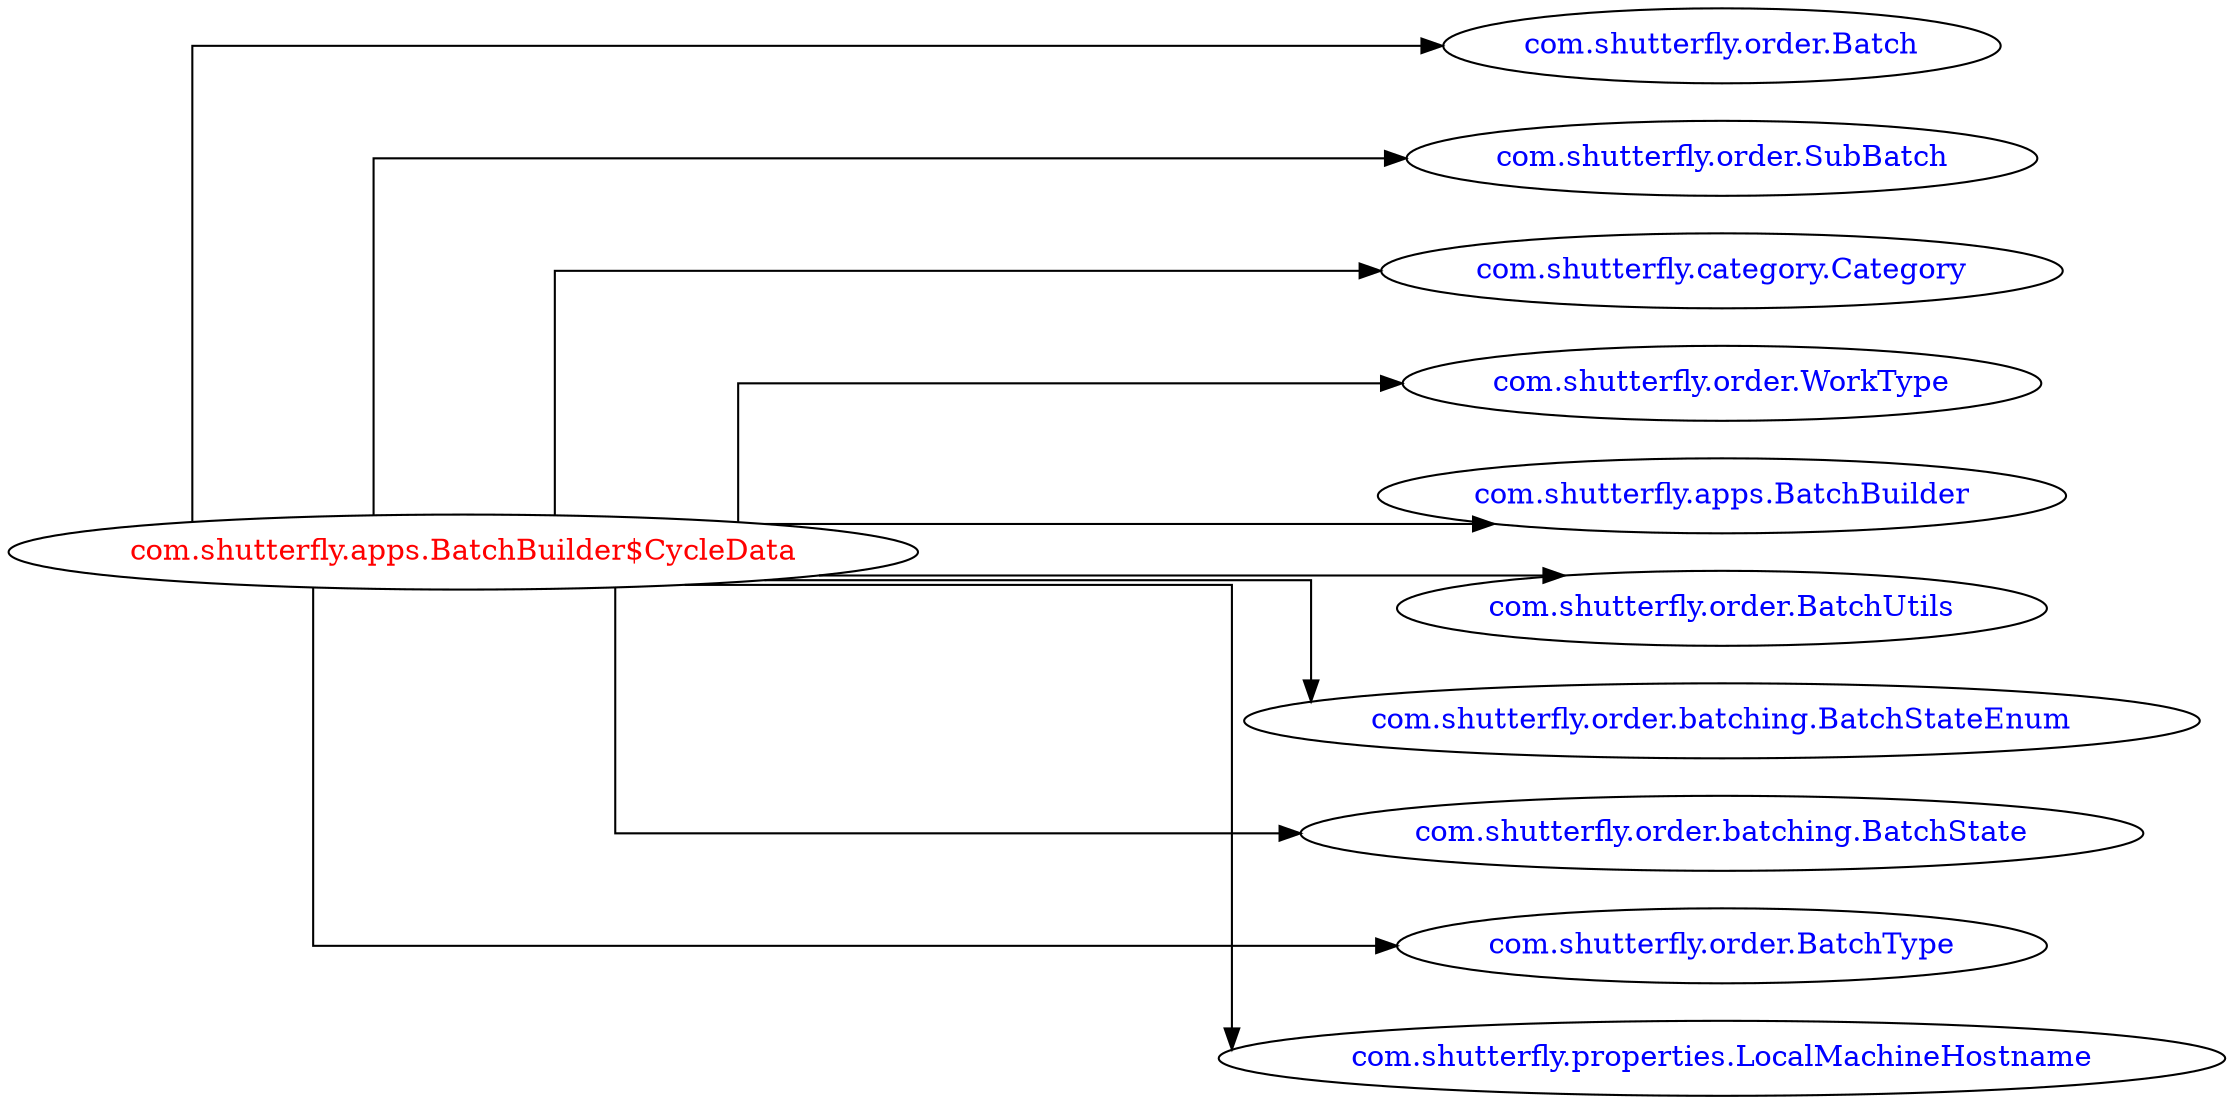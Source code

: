 digraph dependencyGraph {
 concentrate=true;
 ranksep="2.0";
 rankdir="LR"; 
 splines="ortho";
"com.shutterfly.apps.BatchBuilder$CycleData" [fontcolor="red"];
"com.shutterfly.order.Batch" [ fontcolor="blue" ];
"com.shutterfly.apps.BatchBuilder$CycleData"->"com.shutterfly.order.Batch";
"com.shutterfly.order.SubBatch" [ fontcolor="blue" ];
"com.shutterfly.apps.BatchBuilder$CycleData"->"com.shutterfly.order.SubBatch";
"com.shutterfly.category.Category" [ fontcolor="blue" ];
"com.shutterfly.apps.BatchBuilder$CycleData"->"com.shutterfly.category.Category";
"com.shutterfly.order.WorkType" [ fontcolor="blue" ];
"com.shutterfly.apps.BatchBuilder$CycleData"->"com.shutterfly.order.WorkType";
"com.shutterfly.apps.BatchBuilder" [ fontcolor="blue" ];
"com.shutterfly.apps.BatchBuilder$CycleData"->"com.shutterfly.apps.BatchBuilder";
"com.shutterfly.order.BatchUtils" [ fontcolor="blue" ];
"com.shutterfly.apps.BatchBuilder$CycleData"->"com.shutterfly.order.BatchUtils";
"com.shutterfly.order.batching.BatchStateEnum" [ fontcolor="blue" ];
"com.shutterfly.apps.BatchBuilder$CycleData"->"com.shutterfly.order.batching.BatchStateEnum";
"com.shutterfly.order.batching.BatchState" [ fontcolor="blue" ];
"com.shutterfly.apps.BatchBuilder$CycleData"->"com.shutterfly.order.batching.BatchState";
"com.shutterfly.order.BatchType" [ fontcolor="blue" ];
"com.shutterfly.apps.BatchBuilder$CycleData"->"com.shutterfly.order.BatchType";
"com.shutterfly.properties.LocalMachineHostname" [ fontcolor="blue" ];
"com.shutterfly.apps.BatchBuilder$CycleData"->"com.shutterfly.properties.LocalMachineHostname";
}